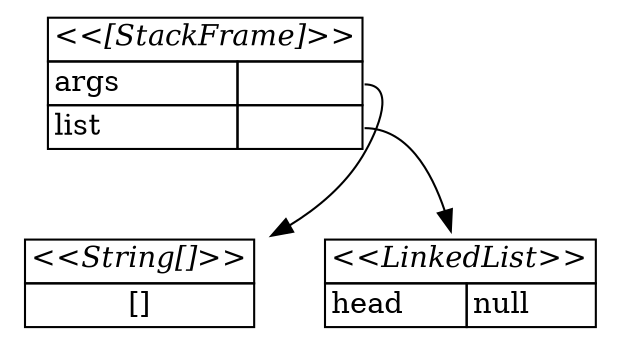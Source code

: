 digraph ObjectDiagram {
  node [shape=plaintext]
  _0f07b6f2a31cbd2e26428c51e8660b0dffe6e352 [label=<<table border="0" cellborder="1" cellspacing="0">
    <th><td colspan="2"><i>&lt;&lt;[StackFrame]&gt;&gt;</i></td></th>
    <tr><td align="left">args</td><td align="left" port="args"></td></tr>
    <tr><td align="left">list</td><td align="left" port="list"></td></tr>
  </table>>]
  _482d9dec6ff954d68d94793f765be61dbc59cb47 [label=<<table border="0" cellborder="1" cellspacing="0">
    <th><td colspan="2"><i>&lt;&lt;String[]&gt;&gt;</i></td></th>
    <tr><td colspan="2">[]</td></tr>
  </table>>]
  _7f72fde5bcfbd3fa5f2426e64a749e253c7dc602 [label=<<table border="0" cellborder="1" cellspacing="0">
    <th><td colspan="2"><i>&lt;&lt;LinkedList&gt;&gt;</i></td></th>
    <tr><td align="left">head</td><td align="left" port="head">null</td></tr>
  </table>>]
  _0f07b6f2a31cbd2e26428c51e8660b0dffe6e352:args -> _482d9dec6ff954d68d94793f765be61dbc59cb47
  _0f07b6f2a31cbd2e26428c51e8660b0dffe6e352:list -> _7f72fde5bcfbd3fa5f2426e64a749e253c7dc602
}

